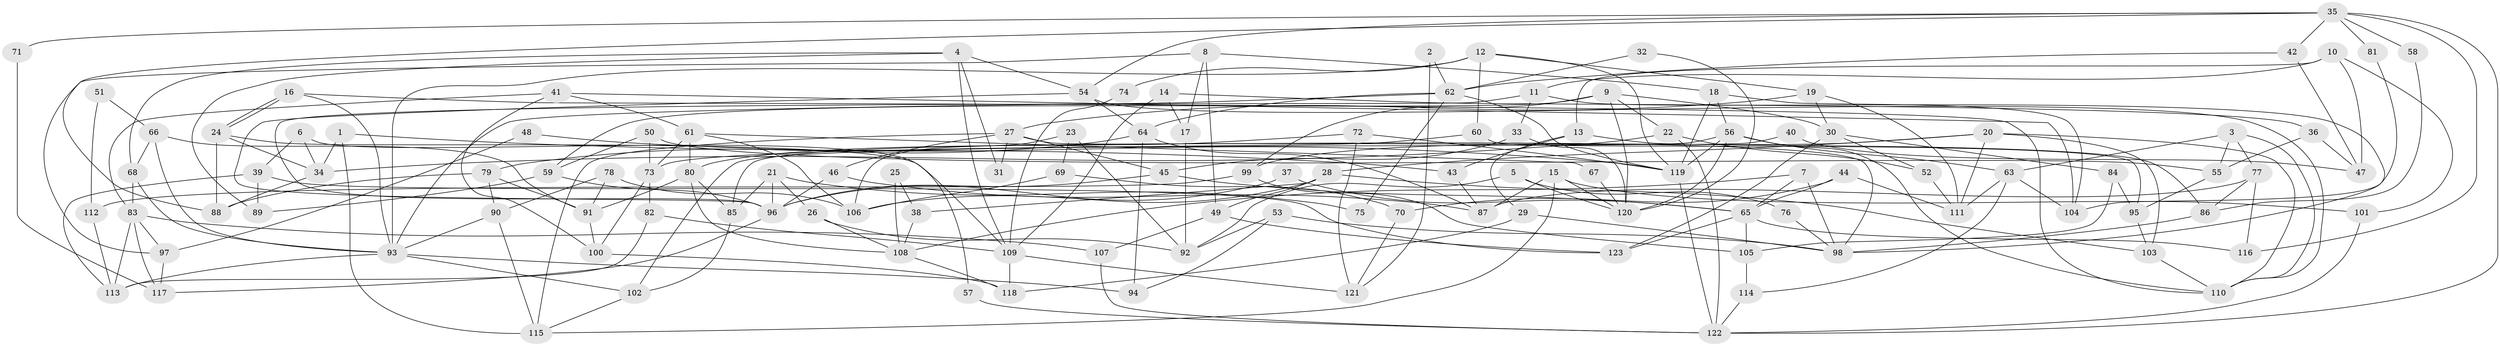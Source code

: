 // Generated by graph-tools (version 1.1) at 2025/50/03/09/25 03:50:05]
// undirected, 123 vertices, 246 edges
graph export_dot {
graph [start="1"]
  node [color=gray90,style=filled];
  1;
  2;
  3;
  4;
  5;
  6;
  7;
  8;
  9;
  10;
  11;
  12;
  13;
  14;
  15;
  16;
  17;
  18;
  19;
  20;
  21;
  22;
  23;
  24;
  25;
  26;
  27;
  28;
  29;
  30;
  31;
  32;
  33;
  34;
  35;
  36;
  37;
  38;
  39;
  40;
  41;
  42;
  43;
  44;
  45;
  46;
  47;
  48;
  49;
  50;
  51;
  52;
  53;
  54;
  55;
  56;
  57;
  58;
  59;
  60;
  61;
  62;
  63;
  64;
  65;
  66;
  67;
  68;
  69;
  70;
  71;
  72;
  73;
  74;
  75;
  76;
  77;
  78;
  79;
  80;
  81;
  82;
  83;
  84;
  85;
  86;
  87;
  88;
  89;
  90;
  91;
  92;
  93;
  94;
  95;
  96;
  97;
  98;
  99;
  100;
  101;
  102;
  103;
  104;
  105;
  106;
  107;
  108;
  109;
  110;
  111;
  112;
  113;
  114;
  115;
  116;
  117;
  118;
  119;
  120;
  121;
  122;
  123;
  1 -- 34;
  1 -- 115;
  1 -- 43;
  2 -- 62;
  2 -- 121;
  3 -- 110;
  3 -- 77;
  3 -- 55;
  3 -- 63;
  4 -- 89;
  4 -- 54;
  4 -- 31;
  4 -- 68;
  4 -- 109;
  5 -- 120;
  5 -- 92;
  5 -- 76;
  6 -- 39;
  6 -- 34;
  6 -- 57;
  7 -- 98;
  7 -- 65;
  7 -- 108;
  8 -- 97;
  8 -- 18;
  8 -- 17;
  8 -- 49;
  9 -- 30;
  9 -- 99;
  9 -- 22;
  9 -- 59;
  9 -- 120;
  10 -- 11;
  10 -- 13;
  10 -- 47;
  10 -- 101;
  11 -- 98;
  11 -- 96;
  11 -- 33;
  12 -- 93;
  12 -- 119;
  12 -- 19;
  12 -- 60;
  12 -- 74;
  13 -- 43;
  13 -- 29;
  13 -- 86;
  14 -- 36;
  14 -- 109;
  14 -- 17;
  15 -- 120;
  15 -- 101;
  15 -- 87;
  15 -- 115;
  16 -- 110;
  16 -- 24;
  16 -- 24;
  16 -- 93;
  17 -- 92;
  18 -- 56;
  18 -- 119;
  18 -- 104;
  19 -- 27;
  19 -- 30;
  19 -- 111;
  20 -- 110;
  20 -- 28;
  20 -- 99;
  20 -- 103;
  20 -- 111;
  21 -- 96;
  21 -- 26;
  21 -- 75;
  21 -- 85;
  22 -- 122;
  22 -- 34;
  22 -- 52;
  23 -- 69;
  23 -- 106;
  23 -- 92;
  24 -- 88;
  24 -- 34;
  24 -- 109;
  25 -- 108;
  25 -- 38;
  26 -- 92;
  26 -- 108;
  27 -- 115;
  27 -- 45;
  27 -- 31;
  27 -- 46;
  27 -- 98;
  28 -- 103;
  28 -- 49;
  28 -- 38;
  28 -- 106;
  29 -- 118;
  29 -- 98;
  30 -- 52;
  30 -- 84;
  30 -- 123;
  32 -- 120;
  32 -- 62;
  33 -- 120;
  33 -- 45;
  34 -- 88;
  35 -- 122;
  35 -- 116;
  35 -- 42;
  35 -- 54;
  35 -- 58;
  35 -- 71;
  35 -- 81;
  35 -- 88;
  36 -- 55;
  36 -- 47;
  37 -- 96;
  37 -- 65;
  38 -- 108;
  39 -- 113;
  39 -- 123;
  39 -- 89;
  40 -- 85;
  40 -- 47;
  41 -- 104;
  41 -- 100;
  41 -- 61;
  41 -- 83;
  42 -- 62;
  42 -- 47;
  43 -- 87;
  44 -- 65;
  44 -- 111;
  44 -- 70;
  45 -- 96;
  45 -- 65;
  46 -- 96;
  46 -- 87;
  48 -- 97;
  48 -- 119;
  49 -- 123;
  49 -- 107;
  50 -- 55;
  50 -- 73;
  50 -- 59;
  51 -- 112;
  51 -- 66;
  52 -- 111;
  53 -- 92;
  53 -- 94;
  53 -- 98;
  54 -- 64;
  54 -- 96;
  54 -- 110;
  55 -- 95;
  56 -- 63;
  56 -- 102;
  56 -- 110;
  56 -- 119;
  56 -- 120;
  57 -- 122;
  58 -- 86;
  59 -- 89;
  59 -- 96;
  60 -- 73;
  60 -- 95;
  61 -- 80;
  61 -- 67;
  61 -- 73;
  61 -- 106;
  62 -- 93;
  62 -- 64;
  62 -- 75;
  62 -- 119;
  63 -- 111;
  63 -- 104;
  63 -- 114;
  64 -- 79;
  64 -- 87;
  64 -- 94;
  65 -- 105;
  65 -- 116;
  65 -- 123;
  66 -- 93;
  66 -- 91;
  66 -- 68;
  67 -- 120;
  68 -- 83;
  68 -- 93;
  69 -- 106;
  69 -- 70;
  70 -- 121;
  71 -- 117;
  72 -- 80;
  72 -- 119;
  72 -- 121;
  73 -- 82;
  73 -- 100;
  74 -- 109;
  76 -- 98;
  77 -- 86;
  77 -- 87;
  77 -- 116;
  78 -- 106;
  78 -- 90;
  78 -- 91;
  79 -- 91;
  79 -- 88;
  79 -- 90;
  80 -- 85;
  80 -- 91;
  80 -- 108;
  81 -- 104;
  82 -- 109;
  82 -- 113;
  83 -- 97;
  83 -- 107;
  83 -- 113;
  83 -- 117;
  84 -- 95;
  84 -- 105;
  85 -- 102;
  86 -- 98;
  90 -- 93;
  90 -- 115;
  91 -- 100;
  93 -- 94;
  93 -- 102;
  93 -- 113;
  95 -- 103;
  96 -- 117;
  97 -- 117;
  99 -- 105;
  99 -- 112;
  100 -- 118;
  101 -- 122;
  102 -- 115;
  103 -- 110;
  105 -- 114;
  107 -- 122;
  108 -- 118;
  109 -- 118;
  109 -- 121;
  112 -- 113;
  114 -- 122;
  119 -- 122;
}
